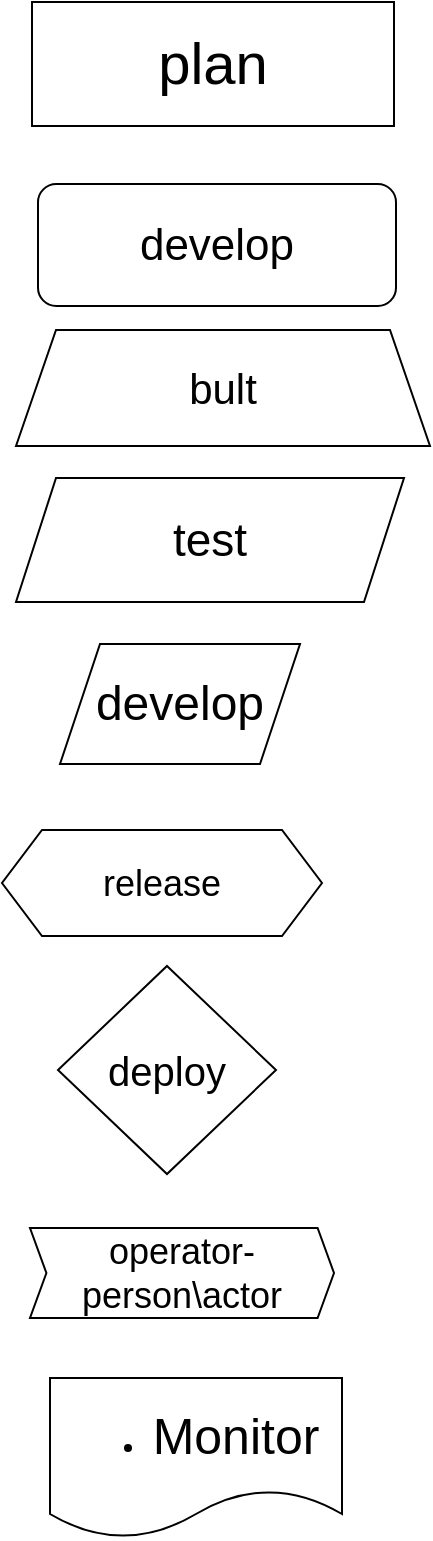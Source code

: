 <mxfile version="28.2.3">
  <diagram name="Page-1" id="8cWakZZZZDsp-CVCH2wc">
    <mxGraphModel dx="758" dy="1462" grid="0" gridSize="10" guides="0" tooltips="1" connect="0" arrows="0" fold="1" page="0" pageScale="1" pageWidth="850" pageHeight="1100" background="#ffffff" math="0" shadow="0">
      <root>
        <mxCell id="0" />
        <mxCell id="1" parent="0" />
        <mxCell id="IISRyeF43eyaf3N8_hxU-3" value="&lt;font style=&quot;font-size: 24px; background-color: light-dark(#ffffff, var(--ge-dark-color, #121212));&quot;&gt;develop&lt;/font&gt;" style="shape=parallelogram;perimeter=parallelogramPerimeter;whiteSpace=wrap;html=1;fixedSize=1;" vertex="1" parent="1">
          <mxGeometry x="510" y="-210" width="120" height="60" as="geometry" />
        </mxCell>
        <mxCell id="IISRyeF43eyaf3N8_hxU-4" value="&lt;font style=&quot;font-size: 29px;&quot;&gt;plan&lt;/font&gt;" style="rounded=0;whiteSpace=wrap;html=1;" vertex="1" parent="1">
          <mxGeometry x="496" y="-531" width="181" height="62" as="geometry" />
        </mxCell>
        <mxCell id="IISRyeF43eyaf3N8_hxU-6" value="&lt;font style=&quot;font-size: 22px;&quot;&gt;develop&lt;/font&gt;" style="rounded=1;whiteSpace=wrap;html=1;" vertex="1" parent="1">
          <mxGeometry x="499" y="-440" width="179" height="61" as="geometry" />
        </mxCell>
        <mxCell id="IISRyeF43eyaf3N8_hxU-7" value="&lt;font style=&quot;font-size: 23px;&quot;&gt;test&lt;/font&gt;" style="shape=parallelogram;perimeter=parallelogramPerimeter;whiteSpace=wrap;html=1;fixedSize=1;" vertex="1" parent="1">
          <mxGeometry x="488" y="-293" width="194" height="62" as="geometry" />
        </mxCell>
        <mxCell id="IISRyeF43eyaf3N8_hxU-10" value="&lt;font style=&quot;font-size: 21px;&quot;&gt;bult&lt;/font&gt;" style="shape=trapezoid;perimeter=trapezoidPerimeter;whiteSpace=wrap;html=1;fixedSize=1;" vertex="1" parent="1">
          <mxGeometry x="488" y="-367" width="207" height="58" as="geometry" />
        </mxCell>
        <mxCell id="IISRyeF43eyaf3N8_hxU-12" value="&lt;font style=&quot;font-size: 20px;&quot;&gt;deploy&lt;/font&gt;" style="rhombus;whiteSpace=wrap;html=1;" vertex="1" parent="1">
          <mxGeometry x="509" y="-49" width="109" height="104" as="geometry" />
        </mxCell>
        <mxCell id="IISRyeF43eyaf3N8_hxU-13" value="&lt;font style=&quot;font-size: 18px;&quot;&gt;release&lt;/font&gt;" style="shape=hexagon;perimeter=hexagonPerimeter2;whiteSpace=wrap;html=1;fixedSize=1;" vertex="1" parent="1">
          <mxGeometry x="481" y="-117" width="160" height="53" as="geometry" />
        </mxCell>
        <mxCell id="IISRyeF43eyaf3N8_hxU-14" value="&lt;font style=&quot;font-size: 18px;&quot;&gt;operator-person\actor&lt;/font&gt;" style="shape=step;perimeter=stepPerimeter;whiteSpace=wrap;html=1;fixedSize=1;size=8.2;" vertex="1" parent="1">
          <mxGeometry x="495" y="82" width="152" height="45" as="geometry" />
        </mxCell>
        <mxCell id="IISRyeF43eyaf3N8_hxU-15" value="&lt;ul&gt;&lt;li&gt;&lt;font style=&quot;font-size: 25px;&quot;&gt;Monitor&lt;/font&gt;&lt;/li&gt;&lt;/ul&gt;" style="shape=document;whiteSpace=wrap;html=1;boundedLbl=1;" vertex="1" parent="1">
          <mxGeometry x="505" y="157" width="146" height="80" as="geometry" />
        </mxCell>
      </root>
    </mxGraphModel>
  </diagram>
</mxfile>

